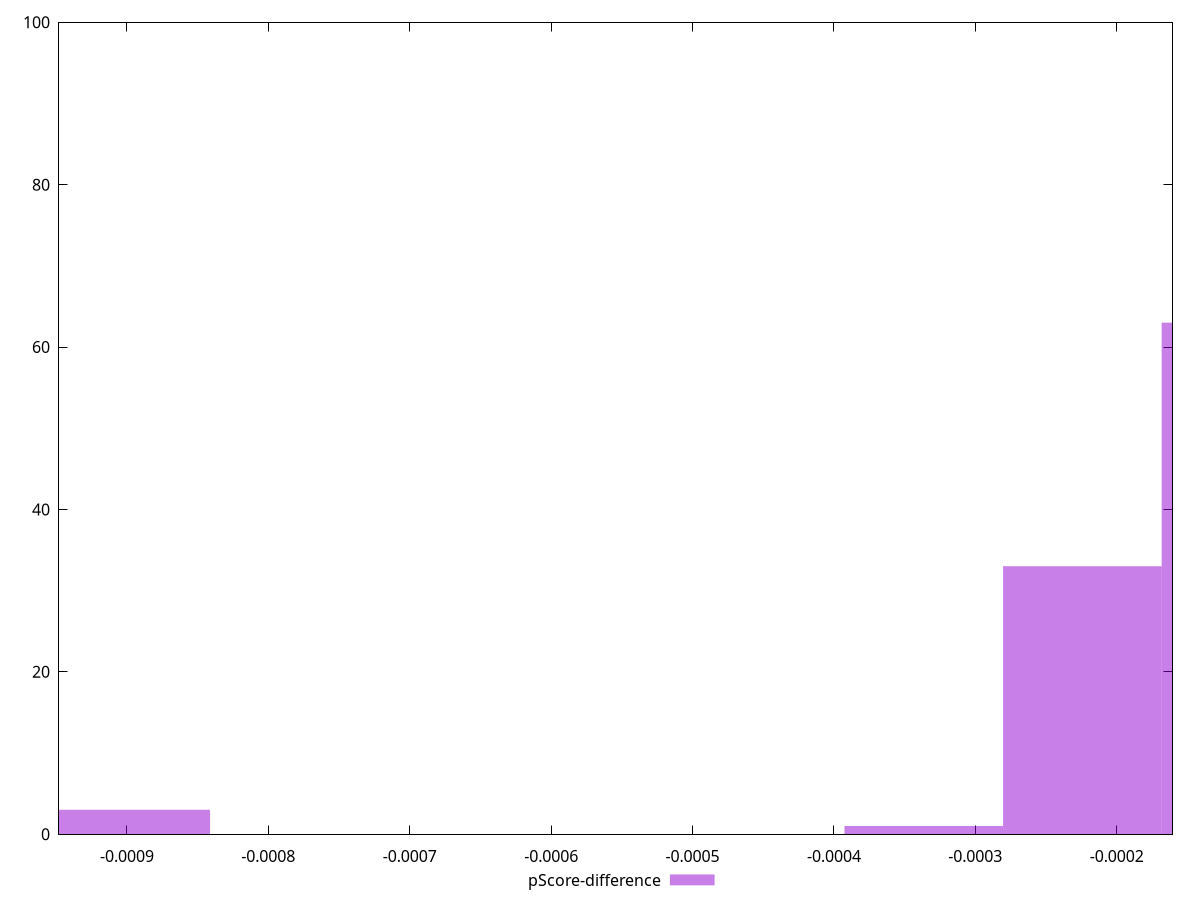 reset

$pScoreDifference <<EOF
-0.0008973083132434996 3
-0.0002243270783108749 33
-0.00011216353915543745 63
-0.00033649061746631235 1
EOF

set key outside below
set boxwidth 0.00011216353915543745
set xrange [-0.0009480557833148051:-0.0001605687452832516]
set yrange [0:100]
set trange [0:100]
set style fill transparent solid 0.5 noborder
set terminal svg size 640, 490 enhanced background rgb 'white'
set output "reports/report_00032_2021-02-25T10-28-15.087Z/first-cpu-idle/samples/agenda/pScore-difference/histogram.svg"

plot $pScoreDifference title "pScore-difference" with boxes

reset
